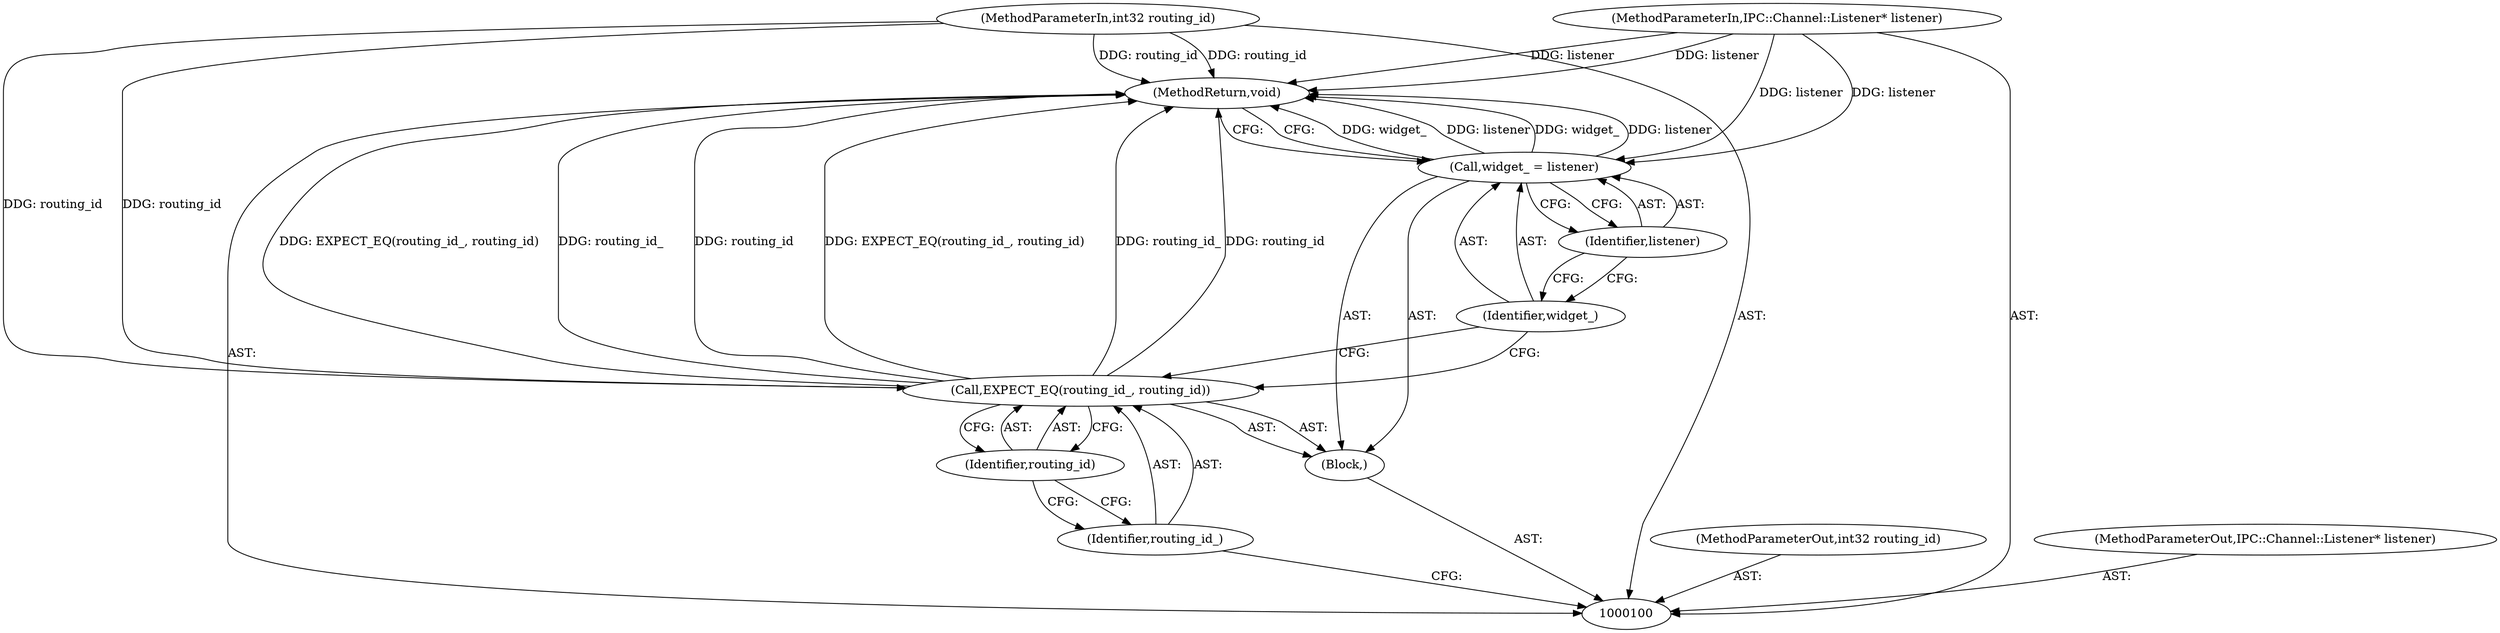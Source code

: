 digraph "1_Chrome_744c2a2d90c3c9a33c818e1ea4b7ccb5010663a0_14" {
"1000110" [label="(MethodReturn,void)"];
"1000101" [label="(MethodParameterIn,int32 routing_id)"];
"1000126" [label="(MethodParameterOut,int32 routing_id)"];
"1000102" [label="(MethodParameterIn,IPC::Channel::Listener* listener)"];
"1000127" [label="(MethodParameterOut,IPC::Channel::Listener* listener)"];
"1000103" [label="(Block,)"];
"1000105" [label="(Identifier,routing_id_)"];
"1000104" [label="(Call,EXPECT_EQ(routing_id_, routing_id))"];
"1000106" [label="(Identifier,routing_id)"];
"1000109" [label="(Identifier,listener)"];
"1000107" [label="(Call,widget_ = listener)"];
"1000108" [label="(Identifier,widget_)"];
"1000110" -> "1000100"  [label="AST: "];
"1000110" -> "1000107"  [label="CFG: "];
"1000107" -> "1000110"  [label="DDG: widget_"];
"1000107" -> "1000110"  [label="DDG: listener"];
"1000104" -> "1000110"  [label="DDG: EXPECT_EQ(routing_id_, routing_id)"];
"1000104" -> "1000110"  [label="DDG: routing_id_"];
"1000104" -> "1000110"  [label="DDG: routing_id"];
"1000102" -> "1000110"  [label="DDG: listener"];
"1000101" -> "1000110"  [label="DDG: routing_id"];
"1000101" -> "1000100"  [label="AST: "];
"1000101" -> "1000110"  [label="DDG: routing_id"];
"1000101" -> "1000104"  [label="DDG: routing_id"];
"1000126" -> "1000100"  [label="AST: "];
"1000102" -> "1000100"  [label="AST: "];
"1000102" -> "1000110"  [label="DDG: listener"];
"1000102" -> "1000107"  [label="DDG: listener"];
"1000127" -> "1000100"  [label="AST: "];
"1000103" -> "1000100"  [label="AST: "];
"1000104" -> "1000103"  [label="AST: "];
"1000107" -> "1000103"  [label="AST: "];
"1000105" -> "1000104"  [label="AST: "];
"1000105" -> "1000100"  [label="CFG: "];
"1000106" -> "1000105"  [label="CFG: "];
"1000104" -> "1000103"  [label="AST: "];
"1000104" -> "1000106"  [label="CFG: "];
"1000105" -> "1000104"  [label="AST: "];
"1000106" -> "1000104"  [label="AST: "];
"1000108" -> "1000104"  [label="CFG: "];
"1000104" -> "1000110"  [label="DDG: EXPECT_EQ(routing_id_, routing_id)"];
"1000104" -> "1000110"  [label="DDG: routing_id_"];
"1000104" -> "1000110"  [label="DDG: routing_id"];
"1000101" -> "1000104"  [label="DDG: routing_id"];
"1000106" -> "1000104"  [label="AST: "];
"1000106" -> "1000105"  [label="CFG: "];
"1000104" -> "1000106"  [label="CFG: "];
"1000109" -> "1000107"  [label="AST: "];
"1000109" -> "1000108"  [label="CFG: "];
"1000107" -> "1000109"  [label="CFG: "];
"1000107" -> "1000103"  [label="AST: "];
"1000107" -> "1000109"  [label="CFG: "];
"1000108" -> "1000107"  [label="AST: "];
"1000109" -> "1000107"  [label="AST: "];
"1000110" -> "1000107"  [label="CFG: "];
"1000107" -> "1000110"  [label="DDG: widget_"];
"1000107" -> "1000110"  [label="DDG: listener"];
"1000102" -> "1000107"  [label="DDG: listener"];
"1000108" -> "1000107"  [label="AST: "];
"1000108" -> "1000104"  [label="CFG: "];
"1000109" -> "1000108"  [label="CFG: "];
}
